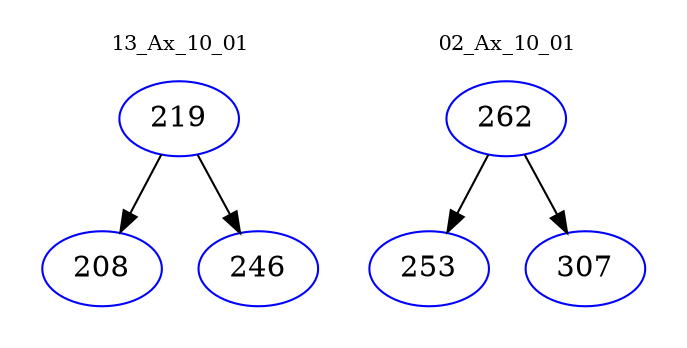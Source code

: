 digraph{
subgraph cluster_0 {
color = white
label = "13_Ax_10_01";
fontsize=10;
T0_219 [label="219", color="blue"]
T0_219 -> T0_208 [color="black"]
T0_208 [label="208", color="blue"]
T0_219 -> T0_246 [color="black"]
T0_246 [label="246", color="blue"]
}
subgraph cluster_1 {
color = white
label = "02_Ax_10_01";
fontsize=10;
T1_262 [label="262", color="blue"]
T1_262 -> T1_253 [color="black"]
T1_253 [label="253", color="blue"]
T1_262 -> T1_307 [color="black"]
T1_307 [label="307", color="blue"]
}
}
